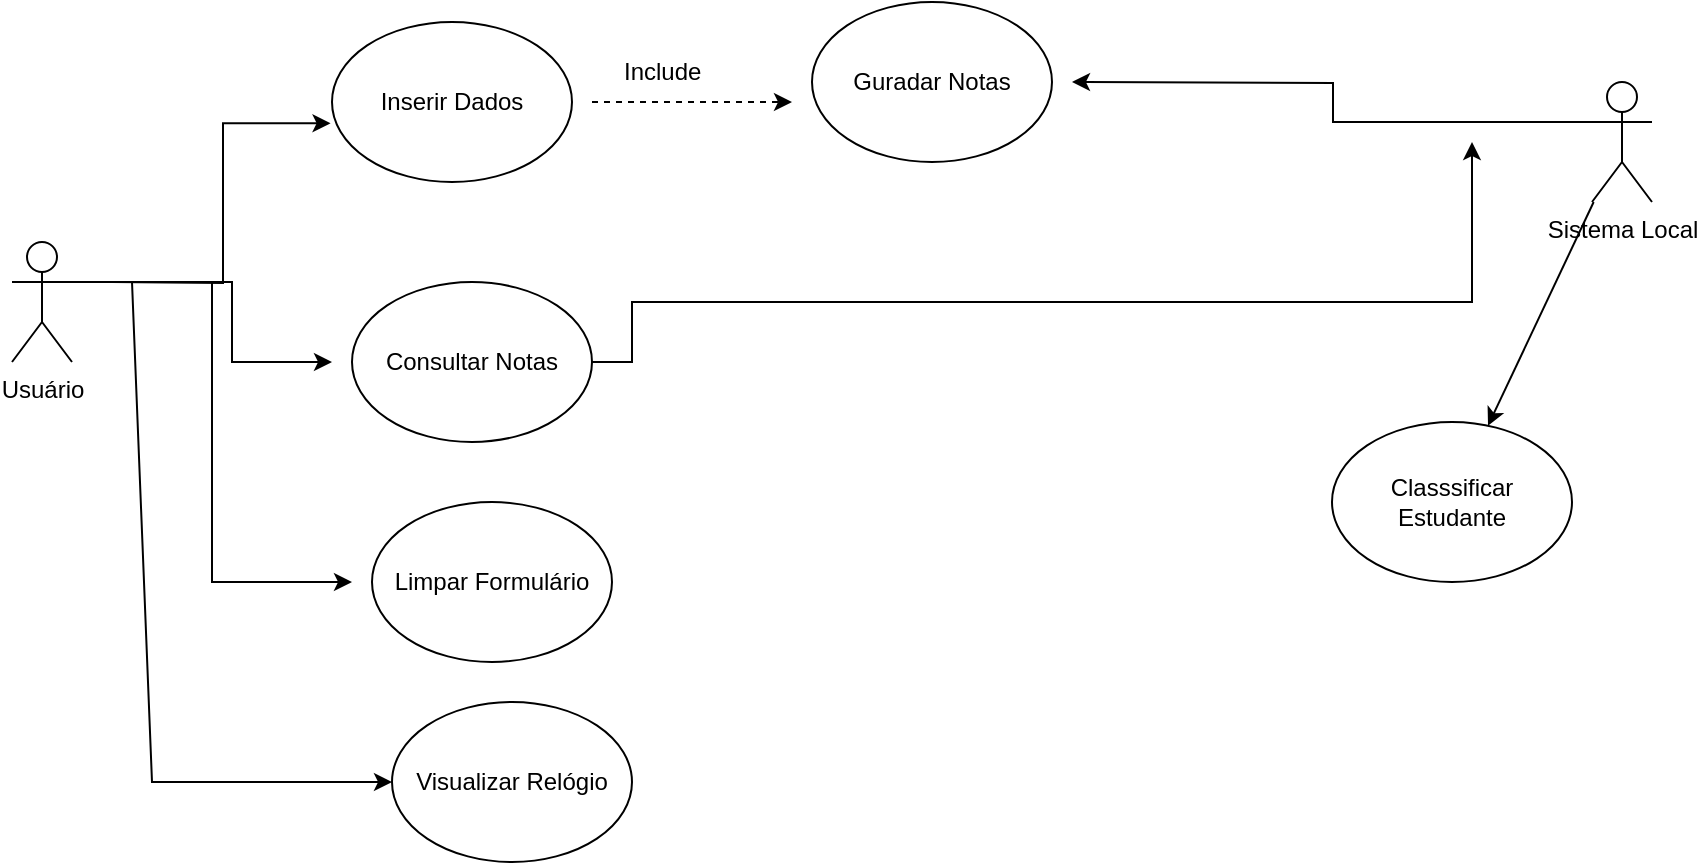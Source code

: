 <mxfile version="26.0.4">
  <diagram name="Page-1" id="E1Q2IvrTwG-IEBuOGovl">
    <mxGraphModel dx="794" dy="511" grid="1" gridSize="10" guides="1" tooltips="1" connect="1" arrows="1" fold="1" page="1" pageScale="1" pageWidth="827" pageHeight="1169" math="0" shadow="0">
      <root>
        <mxCell id="0" />
        <mxCell id="1" parent="0" />
        <mxCell id="CPvQOfGFPeyU8G17TA9u-1" value="Usuário&lt;div&gt;&lt;br&gt;&lt;/div&gt;" style="shape=umlActor;verticalLabelPosition=bottom;verticalAlign=top;html=1;outlineConnect=0;" vertex="1" parent="1">
          <mxGeometry x="40" y="170" width="30" height="60" as="geometry" />
        </mxCell>
        <mxCell id="CPvQOfGFPeyU8G17TA9u-2" value="Consultar Notas" style="ellipse;whiteSpace=wrap;html=1;" vertex="1" parent="1">
          <mxGeometry x="210" y="190" width="120" height="80" as="geometry" />
        </mxCell>
        <mxCell id="CPvQOfGFPeyU8G17TA9u-3" value="Inserir Dados" style="ellipse;whiteSpace=wrap;html=1;" vertex="1" parent="1">
          <mxGeometry x="200" y="60" width="120" height="80" as="geometry" />
        </mxCell>
        <mxCell id="CPvQOfGFPeyU8G17TA9u-4" value="Classsificar Estudante" style="ellipse;whiteSpace=wrap;html=1;" vertex="1" parent="1">
          <mxGeometry x="700" y="260" width="120" height="80" as="geometry" />
        </mxCell>
        <mxCell id="CPvQOfGFPeyU8G17TA9u-5" value="Limpar Formulário" style="ellipse;whiteSpace=wrap;html=1;" vertex="1" parent="1">
          <mxGeometry x="220" y="300" width="120" height="80" as="geometry" />
        </mxCell>
        <mxCell id="CPvQOfGFPeyU8G17TA9u-7" value="Visualizar Relógio" style="ellipse;whiteSpace=wrap;html=1;" vertex="1" parent="1">
          <mxGeometry x="230" y="400" width="120" height="80" as="geometry" />
        </mxCell>
        <mxCell id="CPvQOfGFPeyU8G17TA9u-9" value="Guradar Notas" style="ellipse;whiteSpace=wrap;html=1;" vertex="1" parent="1">
          <mxGeometry x="440" y="50" width="120" height="80" as="geometry" />
        </mxCell>
        <mxCell id="CPvQOfGFPeyU8G17TA9u-10" style="edgeStyle=orthogonalEdgeStyle;rounded=0;orthogonalLoop=1;jettySize=auto;html=1;entryX=-0.006;entryY=0.633;entryDx=0;entryDy=0;entryPerimeter=0;" edge="1" parent="1" target="CPvQOfGFPeyU8G17TA9u-3">
          <mxGeometry relative="1" as="geometry">
            <mxPoint x="90" y="190" as="sourcePoint" />
          </mxGeometry>
        </mxCell>
        <mxCell id="CPvQOfGFPeyU8G17TA9u-11" value="" style="endArrow=classic;html=1;rounded=0;dashed=1;" edge="1" parent="1">
          <mxGeometry width="50" height="50" relative="1" as="geometry">
            <mxPoint x="330" y="100" as="sourcePoint" />
            <mxPoint x="430" y="100" as="targetPoint" />
          </mxGeometry>
        </mxCell>
        <mxCell id="CPvQOfGFPeyU8G17TA9u-12" value="Include" style="text;strokeColor=none;fillColor=none;align=left;verticalAlign=middle;spacingLeft=4;spacingRight=4;overflow=hidden;points=[[0,0.5],[1,0.5]];portConstraint=eastwest;rotatable=0;whiteSpace=wrap;html=1;" vertex="1" parent="1">
          <mxGeometry x="340" y="70" width="80" height="30" as="geometry" />
        </mxCell>
        <mxCell id="CPvQOfGFPeyU8G17TA9u-14" style="edgeStyle=orthogonalEdgeStyle;rounded=0;orthogonalLoop=1;jettySize=auto;html=1;exitX=0;exitY=0.333;exitDx=0;exitDy=0;exitPerimeter=0;" edge="1" parent="1" source="CPvQOfGFPeyU8G17TA9u-13">
          <mxGeometry relative="1" as="geometry">
            <mxPoint x="570" y="90" as="targetPoint" />
          </mxGeometry>
        </mxCell>
        <mxCell id="CPvQOfGFPeyU8G17TA9u-13" value="Sistema Local&lt;div&gt;&lt;br&gt;&lt;/div&gt;" style="shape=umlActor;verticalLabelPosition=bottom;verticalAlign=top;html=1;outlineConnect=0;" vertex="1" parent="1">
          <mxGeometry x="830" y="90" width="30" height="60" as="geometry" />
        </mxCell>
        <mxCell id="CPvQOfGFPeyU8G17TA9u-16" value="" style="endArrow=classic;html=1;rounded=0;exitX=1;exitY=0.333;exitDx=0;exitDy=0;exitPerimeter=0;" edge="1" parent="1" source="CPvQOfGFPeyU8G17TA9u-1">
          <mxGeometry width="50" height="50" relative="1" as="geometry">
            <mxPoint x="150" y="280" as="sourcePoint" />
            <mxPoint x="200" y="230" as="targetPoint" />
            <Array as="points">
              <mxPoint x="110" y="190" />
              <mxPoint x="150" y="190" />
              <mxPoint x="150" y="230" />
            </Array>
          </mxGeometry>
        </mxCell>
        <mxCell id="CPvQOfGFPeyU8G17TA9u-17" value="" style="endArrow=classic;html=1;rounded=0;exitX=1;exitY=0.5;exitDx=0;exitDy=0;" edge="1" parent="1" source="CPvQOfGFPeyU8G17TA9u-2">
          <mxGeometry width="50" height="50" relative="1" as="geometry">
            <mxPoint x="380" y="210" as="sourcePoint" />
            <mxPoint x="770" y="120" as="targetPoint" />
            <Array as="points">
              <mxPoint x="350" y="230" />
              <mxPoint x="350" y="200" />
              <mxPoint x="770" y="200" />
            </Array>
          </mxGeometry>
        </mxCell>
        <mxCell id="CPvQOfGFPeyU8G17TA9u-19" value="" style="endArrow=classic;html=1;rounded=0;" edge="1" parent="1" source="CPvQOfGFPeyU8G17TA9u-13" target="CPvQOfGFPeyU8G17TA9u-4">
          <mxGeometry width="50" height="50" relative="1" as="geometry">
            <mxPoint x="827" y="320" as="sourcePoint" />
            <mxPoint x="877" y="270" as="targetPoint" />
          </mxGeometry>
        </mxCell>
        <mxCell id="CPvQOfGFPeyU8G17TA9u-20" value="" style="endArrow=classic;html=1;rounded=0;" edge="1" parent="1">
          <mxGeometry width="50" height="50" relative="1" as="geometry">
            <mxPoint x="140" y="190" as="sourcePoint" />
            <mxPoint x="210" y="340" as="targetPoint" />
            <Array as="points">
              <mxPoint x="140" y="340" />
            </Array>
          </mxGeometry>
        </mxCell>
        <mxCell id="CPvQOfGFPeyU8G17TA9u-21" value="" style="endArrow=classic;html=1;rounded=0;entryX=0;entryY=0.5;entryDx=0;entryDy=0;" edge="1" parent="1" target="CPvQOfGFPeyU8G17TA9u-7">
          <mxGeometry width="50" height="50" relative="1" as="geometry">
            <mxPoint x="100" y="190" as="sourcePoint" />
            <mxPoint x="110" y="460" as="targetPoint" />
            <Array as="points">
              <mxPoint x="110" y="440" />
            </Array>
          </mxGeometry>
        </mxCell>
      </root>
    </mxGraphModel>
  </diagram>
</mxfile>
